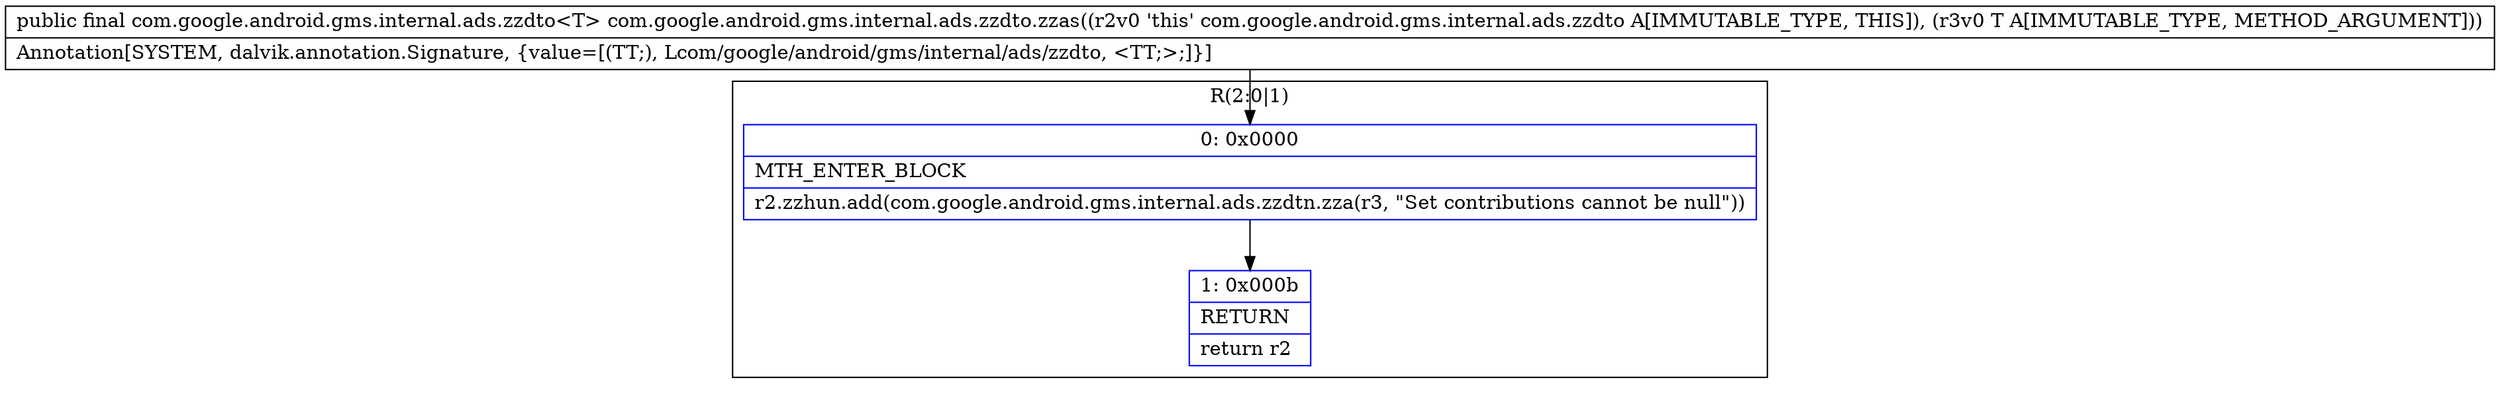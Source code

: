 digraph "CFG forcom.google.android.gms.internal.ads.zzdto.zzas(Ljava\/lang\/Object;)Lcom\/google\/android\/gms\/internal\/ads\/zzdto;" {
subgraph cluster_Region_845175866 {
label = "R(2:0|1)";
node [shape=record,color=blue];
Node_0 [shape=record,label="{0\:\ 0x0000|MTH_ENTER_BLOCK\l|r2.zzhun.add(com.google.android.gms.internal.ads.zzdtn.zza(r3, \"Set contributions cannot be null\"))\l}"];
Node_1 [shape=record,label="{1\:\ 0x000b|RETURN\l|return r2\l}"];
}
MethodNode[shape=record,label="{public final com.google.android.gms.internal.ads.zzdto\<T\> com.google.android.gms.internal.ads.zzdto.zzas((r2v0 'this' com.google.android.gms.internal.ads.zzdto A[IMMUTABLE_TYPE, THIS]), (r3v0 T A[IMMUTABLE_TYPE, METHOD_ARGUMENT]))  | Annotation[SYSTEM, dalvik.annotation.Signature, \{value=[(TT;), Lcom\/google\/android\/gms\/internal\/ads\/zzdto, \<TT;\>;]\}]\l}"];
MethodNode -> Node_0;
Node_0 -> Node_1;
}

